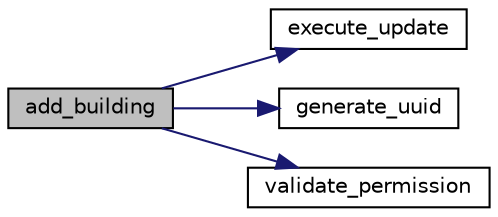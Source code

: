 digraph "add_building"
{
 // LATEX_PDF_SIZE
  edge [fontname="Helvetica",fontsize="10",labelfontname="Helvetica",labelfontsize="10"];
  node [fontname="Helvetica",fontsize="10",shape=record];
  rankdir="LR";
  Node1 [label="add_building",height=0.2,width=0.4,color="black", fillcolor="grey75", style="filled", fontcolor="black",tooltip=" "];
  Node1 -> Node2 [color="midnightblue",fontsize="10",style="solid"];
  Node2 [label="execute_update",height=0.2,width=0.4,color="black", fillcolor="white", style="filled",URL="$db__query_8c.html#a8e8357f0e514181200d759cc87a3a088",tooltip=" "];
  Node1 -> Node3 [color="midnightblue",fontsize="10",style="solid"];
  Node3 [label="generate_uuid",height=0.2,width=0.4,color="black", fillcolor="white", style="filled",URL="$utils_8c.html#af5263e9c5ed8b07e92367144201731b2",tooltip="生成UUID字符串"];
  Node1 -> Node4 [color="midnightblue",fontsize="10",style="solid"];
  Node4 [label="validate_permission",height=0.2,width=0.4,color="black", fillcolor="white", style="filled",URL="$auth_8c.html#a4147a77cb3537ed3be427279c07b8f38",tooltip="验证用户是否具有执行特定操作的权限"];
}

